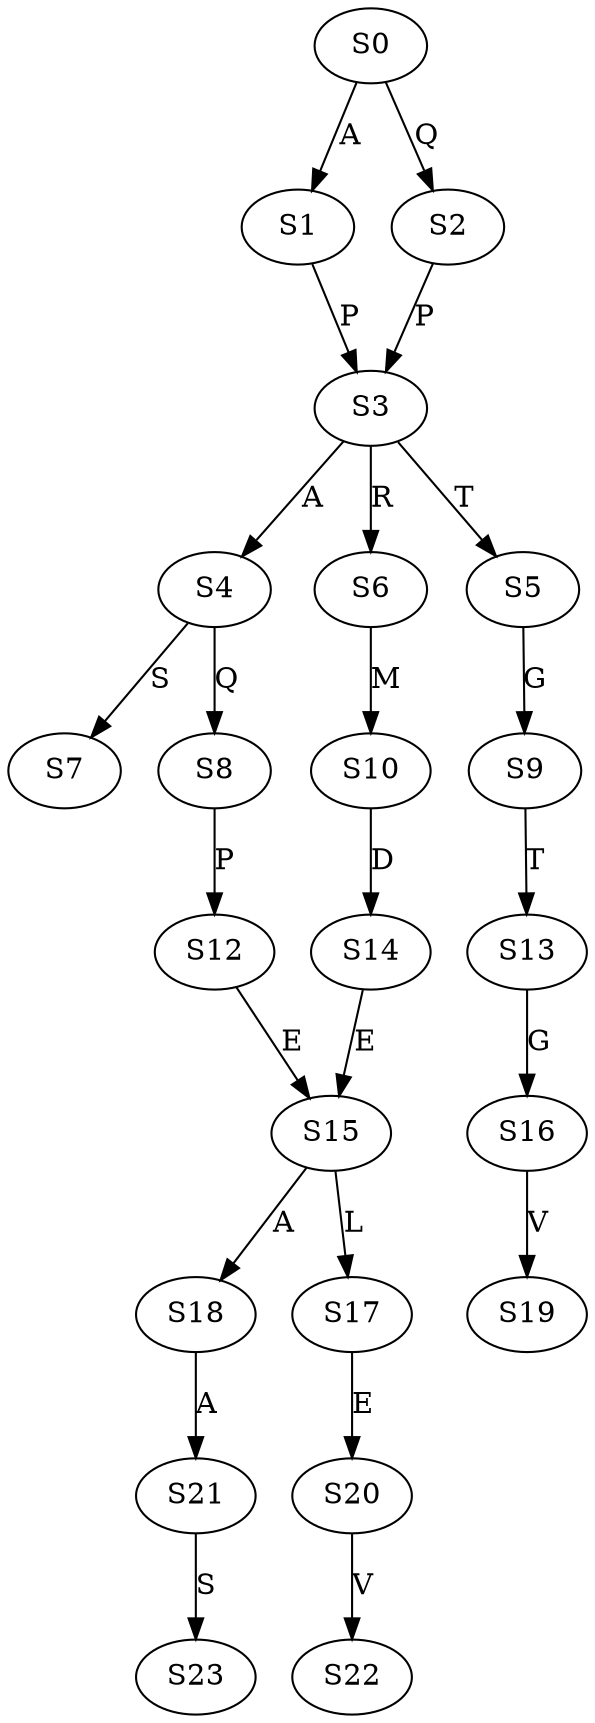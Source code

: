 strict digraph  {
	S0 -> S1 [ label = A ];
	S0 -> S2 [ label = Q ];
	S1 -> S3 [ label = P ];
	S2 -> S3 [ label = P ];
	S3 -> S4 [ label = A ];
	S3 -> S5 [ label = T ];
	S3 -> S6 [ label = R ];
	S4 -> S7 [ label = S ];
	S4 -> S8 [ label = Q ];
	S5 -> S9 [ label = G ];
	S6 -> S10 [ label = M ];
	S8 -> S12 [ label = P ];
	S9 -> S13 [ label = T ];
	S10 -> S14 [ label = D ];
	S12 -> S15 [ label = E ];
	S13 -> S16 [ label = G ];
	S14 -> S15 [ label = E ];
	S15 -> S17 [ label = L ];
	S15 -> S18 [ label = A ];
	S16 -> S19 [ label = V ];
	S17 -> S20 [ label = E ];
	S18 -> S21 [ label = A ];
	S20 -> S22 [ label = V ];
	S21 -> S23 [ label = S ];
}
